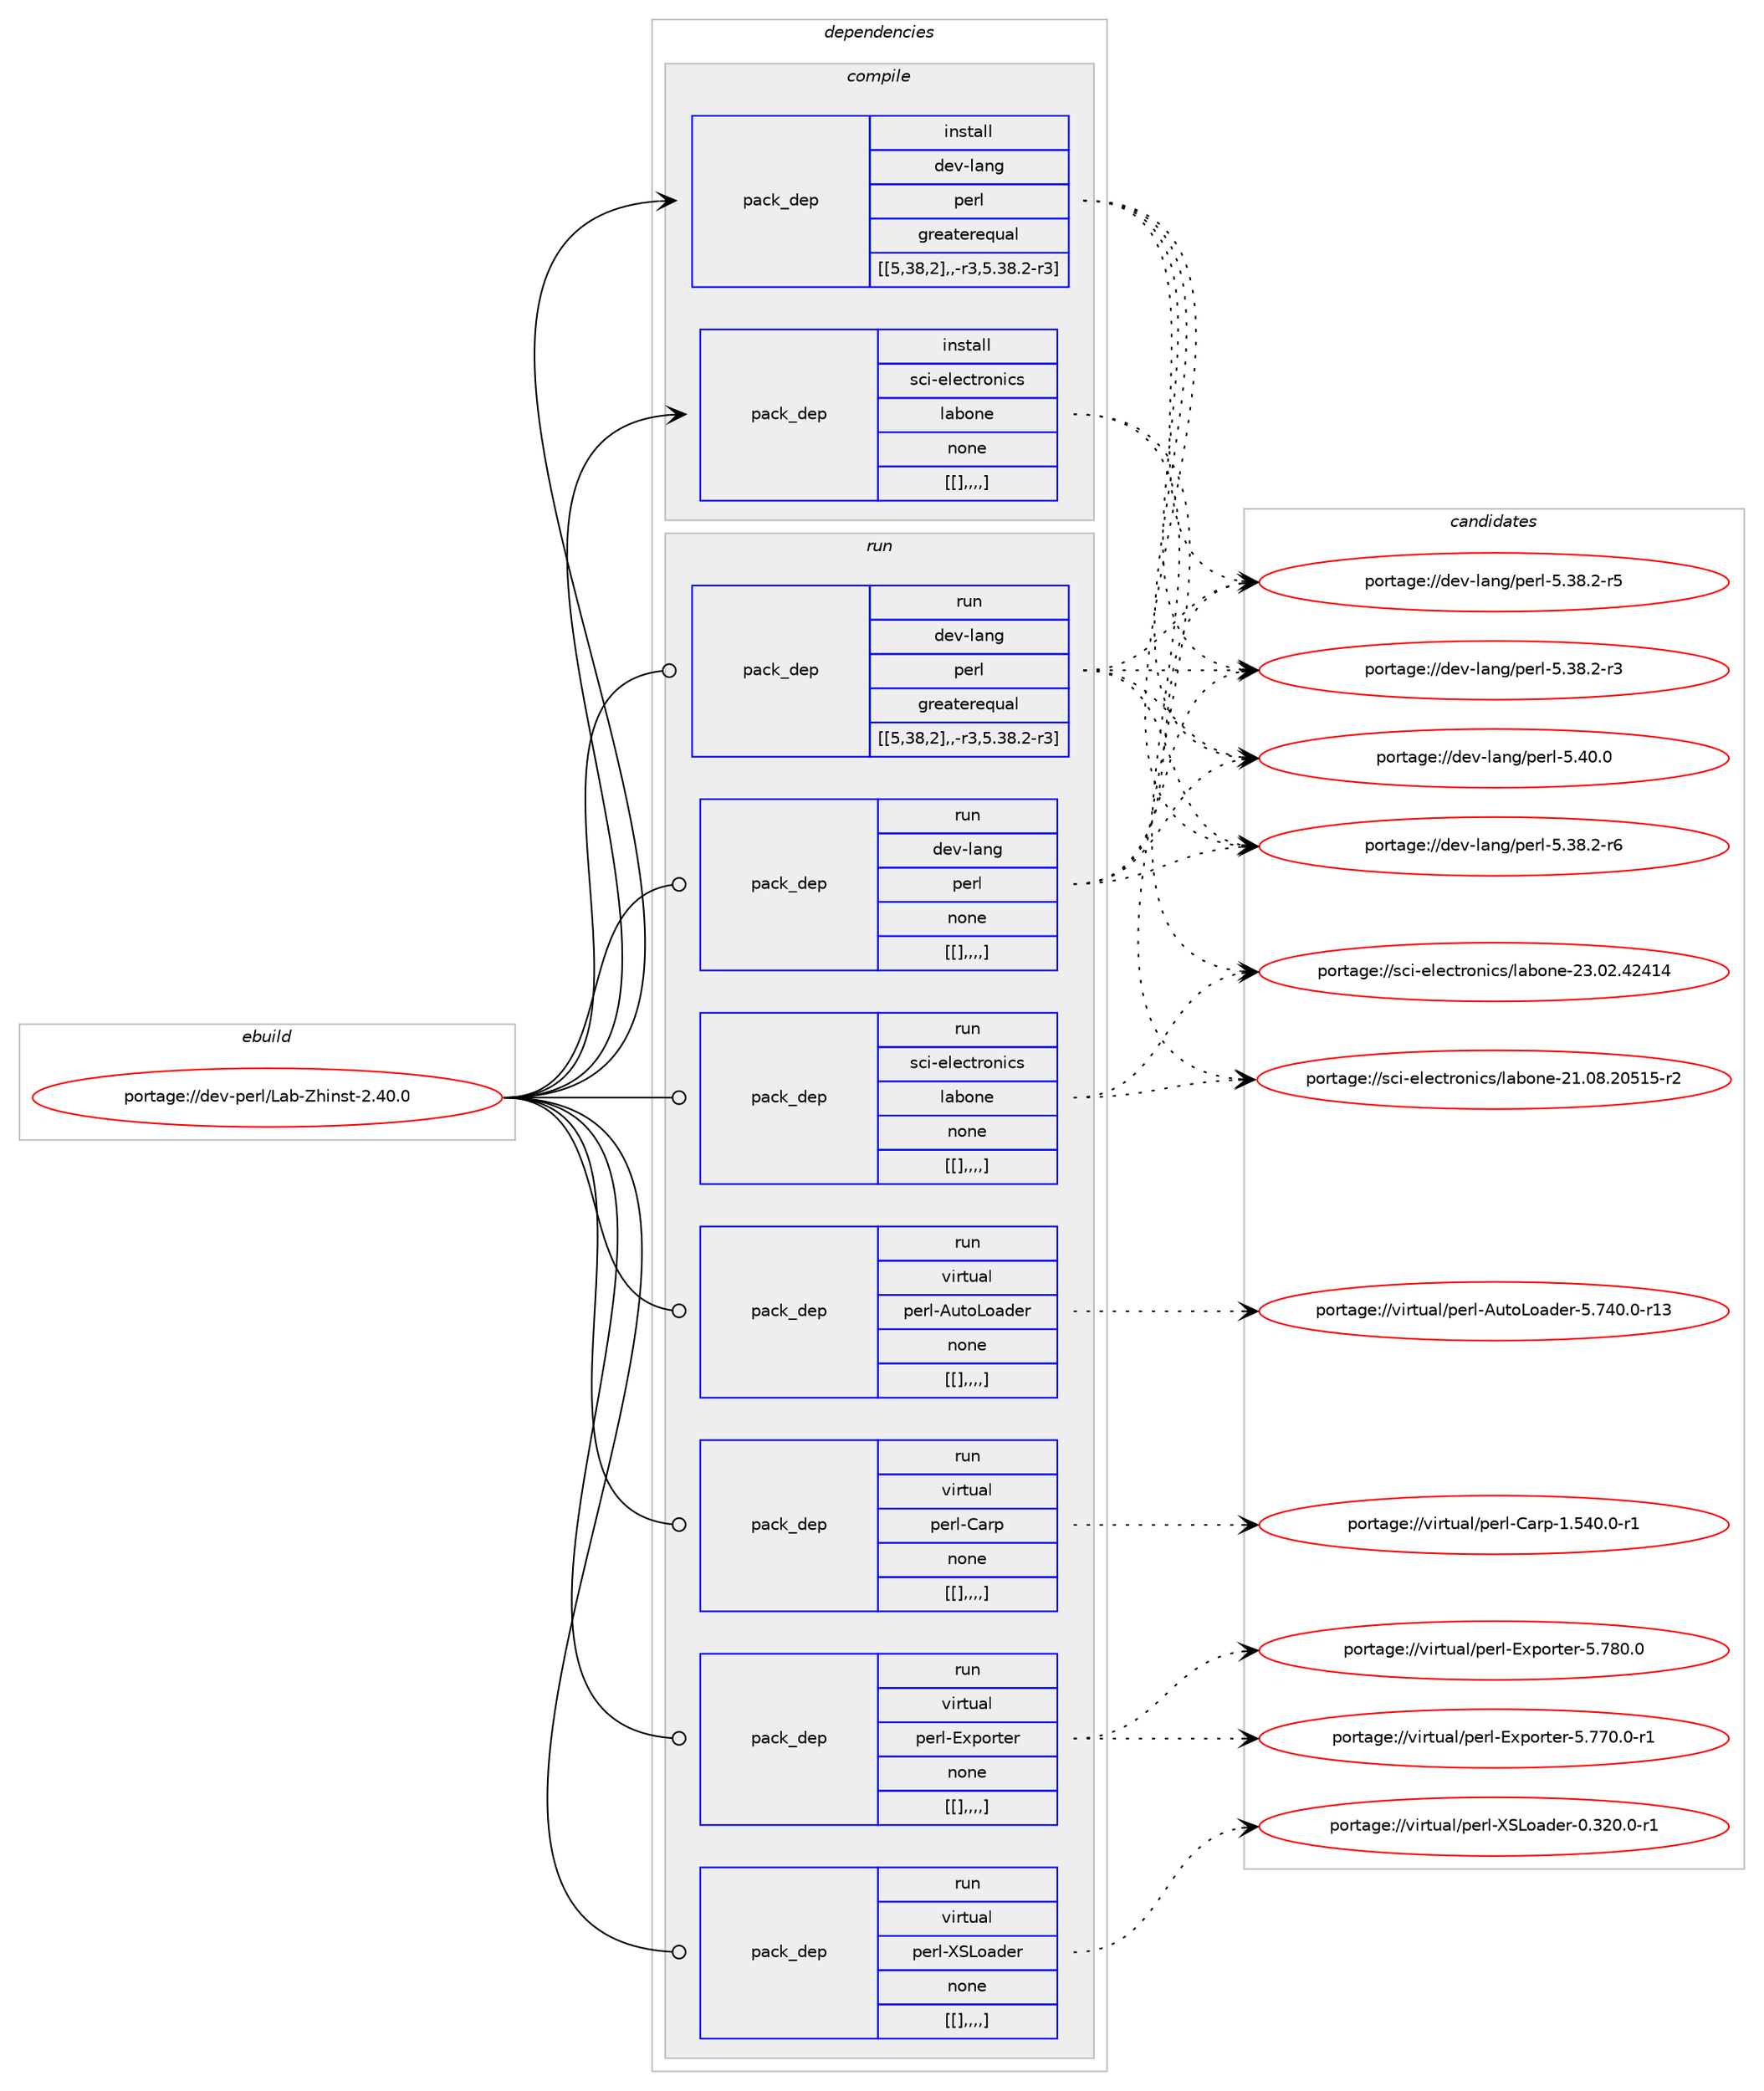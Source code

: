 digraph prolog {

# *************
# Graph options
# *************

newrank=true;
concentrate=true;
compound=true;
graph [rankdir=LR,fontname=Helvetica,fontsize=10,ranksep=1.5];#, ranksep=2.5, nodesep=0.2];
edge  [arrowhead=vee];
node  [fontname=Helvetica,fontsize=10];

# **********
# The ebuild
# **********

subgraph cluster_leftcol {
color=gray;
label=<<i>ebuild</i>>;
id [label="portage://dev-perl/Lab-Zhinst-2.40.0", color=red, width=4, href="../dev-perl/Lab-Zhinst-2.40.0.svg"];
}

# ****************
# The dependencies
# ****************

subgraph cluster_midcol {
color=gray;
label=<<i>dependencies</i>>;
subgraph cluster_compile {
fillcolor="#eeeeee";
style=filled;
label=<<i>compile</i>>;
subgraph pack101403 {
dependency133021 [label=<<TABLE BORDER="0" CELLBORDER="1" CELLSPACING="0" CELLPADDING="4" WIDTH="220"><TR><TD ROWSPAN="6" CELLPADDING="30">pack_dep</TD></TR><TR><TD WIDTH="110">install</TD></TR><TR><TD>dev-lang</TD></TR><TR><TD>perl</TD></TR><TR><TD>greaterequal</TD></TR><TR><TD>[[5,38,2],,-r3,5.38.2-r3]</TD></TR></TABLE>>, shape=none, color=blue];
}
id:e -> dependency133021:w [weight=20,style="solid",arrowhead="vee"];
subgraph pack101404 {
dependency133022 [label=<<TABLE BORDER="0" CELLBORDER="1" CELLSPACING="0" CELLPADDING="4" WIDTH="220"><TR><TD ROWSPAN="6" CELLPADDING="30">pack_dep</TD></TR><TR><TD WIDTH="110">install</TD></TR><TR><TD>sci-electronics</TD></TR><TR><TD>labone</TD></TR><TR><TD>none</TD></TR><TR><TD>[[],,,,]</TD></TR></TABLE>>, shape=none, color=blue];
}
id:e -> dependency133022:w [weight=20,style="solid",arrowhead="vee"];
}
subgraph cluster_compileandrun {
fillcolor="#eeeeee";
style=filled;
label=<<i>compile and run</i>>;
}
subgraph cluster_run {
fillcolor="#eeeeee";
style=filled;
label=<<i>run</i>>;
subgraph pack101405 {
dependency133023 [label=<<TABLE BORDER="0" CELLBORDER="1" CELLSPACING="0" CELLPADDING="4" WIDTH="220"><TR><TD ROWSPAN="6" CELLPADDING="30">pack_dep</TD></TR><TR><TD WIDTH="110">run</TD></TR><TR><TD>dev-lang</TD></TR><TR><TD>perl</TD></TR><TR><TD>greaterequal</TD></TR><TR><TD>[[5,38,2],,-r3,5.38.2-r3]</TD></TR></TABLE>>, shape=none, color=blue];
}
id:e -> dependency133023:w [weight=20,style="solid",arrowhead="odot"];
subgraph pack101406 {
dependency133024 [label=<<TABLE BORDER="0" CELLBORDER="1" CELLSPACING="0" CELLPADDING="4" WIDTH="220"><TR><TD ROWSPAN="6" CELLPADDING="30">pack_dep</TD></TR><TR><TD WIDTH="110">run</TD></TR><TR><TD>dev-lang</TD></TR><TR><TD>perl</TD></TR><TR><TD>none</TD></TR><TR><TD>[[],,,,]</TD></TR></TABLE>>, shape=none, color=blue];
}
id:e -> dependency133024:w [weight=20,style="solid",arrowhead="odot"];
subgraph pack101407 {
dependency133025 [label=<<TABLE BORDER="0" CELLBORDER="1" CELLSPACING="0" CELLPADDING="4" WIDTH="220"><TR><TD ROWSPAN="6" CELLPADDING="30">pack_dep</TD></TR><TR><TD WIDTH="110">run</TD></TR><TR><TD>sci-electronics</TD></TR><TR><TD>labone</TD></TR><TR><TD>none</TD></TR><TR><TD>[[],,,,]</TD></TR></TABLE>>, shape=none, color=blue];
}
id:e -> dependency133025:w [weight=20,style="solid",arrowhead="odot"];
subgraph pack101408 {
dependency133026 [label=<<TABLE BORDER="0" CELLBORDER="1" CELLSPACING="0" CELLPADDING="4" WIDTH="220"><TR><TD ROWSPAN="6" CELLPADDING="30">pack_dep</TD></TR><TR><TD WIDTH="110">run</TD></TR><TR><TD>virtual</TD></TR><TR><TD>perl-AutoLoader</TD></TR><TR><TD>none</TD></TR><TR><TD>[[],,,,]</TD></TR></TABLE>>, shape=none, color=blue];
}
id:e -> dependency133026:w [weight=20,style="solid",arrowhead="odot"];
subgraph pack101409 {
dependency133027 [label=<<TABLE BORDER="0" CELLBORDER="1" CELLSPACING="0" CELLPADDING="4" WIDTH="220"><TR><TD ROWSPAN="6" CELLPADDING="30">pack_dep</TD></TR><TR><TD WIDTH="110">run</TD></TR><TR><TD>virtual</TD></TR><TR><TD>perl-Carp</TD></TR><TR><TD>none</TD></TR><TR><TD>[[],,,,]</TD></TR></TABLE>>, shape=none, color=blue];
}
id:e -> dependency133027:w [weight=20,style="solid",arrowhead="odot"];
subgraph pack101410 {
dependency133028 [label=<<TABLE BORDER="0" CELLBORDER="1" CELLSPACING="0" CELLPADDING="4" WIDTH="220"><TR><TD ROWSPAN="6" CELLPADDING="30">pack_dep</TD></TR><TR><TD WIDTH="110">run</TD></TR><TR><TD>virtual</TD></TR><TR><TD>perl-Exporter</TD></TR><TR><TD>none</TD></TR><TR><TD>[[],,,,]</TD></TR></TABLE>>, shape=none, color=blue];
}
id:e -> dependency133028:w [weight=20,style="solid",arrowhead="odot"];
subgraph pack101411 {
dependency133029 [label=<<TABLE BORDER="0" CELLBORDER="1" CELLSPACING="0" CELLPADDING="4" WIDTH="220"><TR><TD ROWSPAN="6" CELLPADDING="30">pack_dep</TD></TR><TR><TD WIDTH="110">run</TD></TR><TR><TD>virtual</TD></TR><TR><TD>perl-XSLoader</TD></TR><TR><TD>none</TD></TR><TR><TD>[[],,,,]</TD></TR></TABLE>>, shape=none, color=blue];
}
id:e -> dependency133029:w [weight=20,style="solid",arrowhead="odot"];
}
}

# **************
# The candidates
# **************

subgraph cluster_choices {
rank=same;
color=gray;
label=<<i>candidates</i>>;

subgraph choice101403 {
color=black;
nodesep=1;
choice10010111845108971101034711210111410845534652484648 [label="portage://dev-lang/perl-5.40.0", color=red, width=4,href="../dev-lang/perl-5.40.0.svg"];
choice100101118451089711010347112101114108455346515646504511454 [label="portage://dev-lang/perl-5.38.2-r6", color=red, width=4,href="../dev-lang/perl-5.38.2-r6.svg"];
choice100101118451089711010347112101114108455346515646504511453 [label="portage://dev-lang/perl-5.38.2-r5", color=red, width=4,href="../dev-lang/perl-5.38.2-r5.svg"];
choice100101118451089711010347112101114108455346515646504511451 [label="portage://dev-lang/perl-5.38.2-r3", color=red, width=4,href="../dev-lang/perl-5.38.2-r3.svg"];
dependency133021:e -> choice10010111845108971101034711210111410845534652484648:w [style=dotted,weight="100"];
dependency133021:e -> choice100101118451089711010347112101114108455346515646504511454:w [style=dotted,weight="100"];
dependency133021:e -> choice100101118451089711010347112101114108455346515646504511453:w [style=dotted,weight="100"];
dependency133021:e -> choice100101118451089711010347112101114108455346515646504511451:w [style=dotted,weight="100"];
}
subgraph choice101404 {
color=black;
nodesep=1;
choice11599105451011081019911611411111010599115471089798111110101455051464850465250524952 [label="portage://sci-electronics/labone-23.02.42414", color=red, width=4,href="../sci-electronics/labone-23.02.42414.svg"];
choice115991054510110810199116114111110105991154710897981111101014550494648564650485349534511450 [label="portage://sci-electronics/labone-21.08.20515-r2", color=red, width=4,href="../sci-electronics/labone-21.08.20515-r2.svg"];
dependency133022:e -> choice11599105451011081019911611411111010599115471089798111110101455051464850465250524952:w [style=dotted,weight="100"];
dependency133022:e -> choice115991054510110810199116114111110105991154710897981111101014550494648564650485349534511450:w [style=dotted,weight="100"];
}
subgraph choice101405 {
color=black;
nodesep=1;
choice10010111845108971101034711210111410845534652484648 [label="portage://dev-lang/perl-5.40.0", color=red, width=4,href="../dev-lang/perl-5.40.0.svg"];
choice100101118451089711010347112101114108455346515646504511454 [label="portage://dev-lang/perl-5.38.2-r6", color=red, width=4,href="../dev-lang/perl-5.38.2-r6.svg"];
choice100101118451089711010347112101114108455346515646504511453 [label="portage://dev-lang/perl-5.38.2-r5", color=red, width=4,href="../dev-lang/perl-5.38.2-r5.svg"];
choice100101118451089711010347112101114108455346515646504511451 [label="portage://dev-lang/perl-5.38.2-r3", color=red, width=4,href="../dev-lang/perl-5.38.2-r3.svg"];
dependency133023:e -> choice10010111845108971101034711210111410845534652484648:w [style=dotted,weight="100"];
dependency133023:e -> choice100101118451089711010347112101114108455346515646504511454:w [style=dotted,weight="100"];
dependency133023:e -> choice100101118451089711010347112101114108455346515646504511453:w [style=dotted,weight="100"];
dependency133023:e -> choice100101118451089711010347112101114108455346515646504511451:w [style=dotted,weight="100"];
}
subgraph choice101406 {
color=black;
nodesep=1;
choice10010111845108971101034711210111410845534652484648 [label="portage://dev-lang/perl-5.40.0", color=red, width=4,href="../dev-lang/perl-5.40.0.svg"];
choice100101118451089711010347112101114108455346515646504511454 [label="portage://dev-lang/perl-5.38.2-r6", color=red, width=4,href="../dev-lang/perl-5.38.2-r6.svg"];
choice100101118451089711010347112101114108455346515646504511453 [label="portage://dev-lang/perl-5.38.2-r5", color=red, width=4,href="../dev-lang/perl-5.38.2-r5.svg"];
choice100101118451089711010347112101114108455346515646504511451 [label="portage://dev-lang/perl-5.38.2-r3", color=red, width=4,href="../dev-lang/perl-5.38.2-r3.svg"];
dependency133024:e -> choice10010111845108971101034711210111410845534652484648:w [style=dotted,weight="100"];
dependency133024:e -> choice100101118451089711010347112101114108455346515646504511454:w [style=dotted,weight="100"];
dependency133024:e -> choice100101118451089711010347112101114108455346515646504511453:w [style=dotted,weight="100"];
dependency133024:e -> choice100101118451089711010347112101114108455346515646504511451:w [style=dotted,weight="100"];
}
subgraph choice101407 {
color=black;
nodesep=1;
choice11599105451011081019911611411111010599115471089798111110101455051464850465250524952 [label="portage://sci-electronics/labone-23.02.42414", color=red, width=4,href="../sci-electronics/labone-23.02.42414.svg"];
choice115991054510110810199116114111110105991154710897981111101014550494648564650485349534511450 [label="portage://sci-electronics/labone-21.08.20515-r2", color=red, width=4,href="../sci-electronics/labone-21.08.20515-r2.svg"];
dependency133025:e -> choice11599105451011081019911611411111010599115471089798111110101455051464850465250524952:w [style=dotted,weight="100"];
dependency133025:e -> choice115991054510110810199116114111110105991154710897981111101014550494648564650485349534511450:w [style=dotted,weight="100"];
}
subgraph choice101408 {
color=black;
nodesep=1;
choice1181051141161179710847112101114108456511711611176111971001011144553465552484648451144951 [label="portage://virtual/perl-AutoLoader-5.740.0-r13", color=red, width=4,href="../virtual/perl-AutoLoader-5.740.0-r13.svg"];
dependency133026:e -> choice1181051141161179710847112101114108456511711611176111971001011144553465552484648451144951:w [style=dotted,weight="100"];
}
subgraph choice101409 {
color=black;
nodesep=1;
choice118105114116117971084711210111410845679711411245494653524846484511449 [label="portage://virtual/perl-Carp-1.540.0-r1", color=red, width=4,href="../virtual/perl-Carp-1.540.0-r1.svg"];
dependency133027:e -> choice118105114116117971084711210111410845679711411245494653524846484511449:w [style=dotted,weight="100"];
}
subgraph choice101410 {
color=black;
nodesep=1;
choice118105114116117971084711210111410845691201121111141161011144553465556484648 [label="portage://virtual/perl-Exporter-5.780.0", color=red, width=4,href="../virtual/perl-Exporter-5.780.0.svg"];
choice1181051141161179710847112101114108456912011211111411610111445534655554846484511449 [label="portage://virtual/perl-Exporter-5.770.0-r1", color=red, width=4,href="../virtual/perl-Exporter-5.770.0-r1.svg"];
dependency133028:e -> choice118105114116117971084711210111410845691201121111141161011144553465556484648:w [style=dotted,weight="100"];
dependency133028:e -> choice1181051141161179710847112101114108456912011211111411610111445534655554846484511449:w [style=dotted,weight="100"];
}
subgraph choice101411 {
color=black;
nodesep=1;
choice1181051141161179710847112101114108458883761119710010111445484651504846484511449 [label="portage://virtual/perl-XSLoader-0.320.0-r1", color=red, width=4,href="../virtual/perl-XSLoader-0.320.0-r1.svg"];
dependency133029:e -> choice1181051141161179710847112101114108458883761119710010111445484651504846484511449:w [style=dotted,weight="100"];
}
}

}
